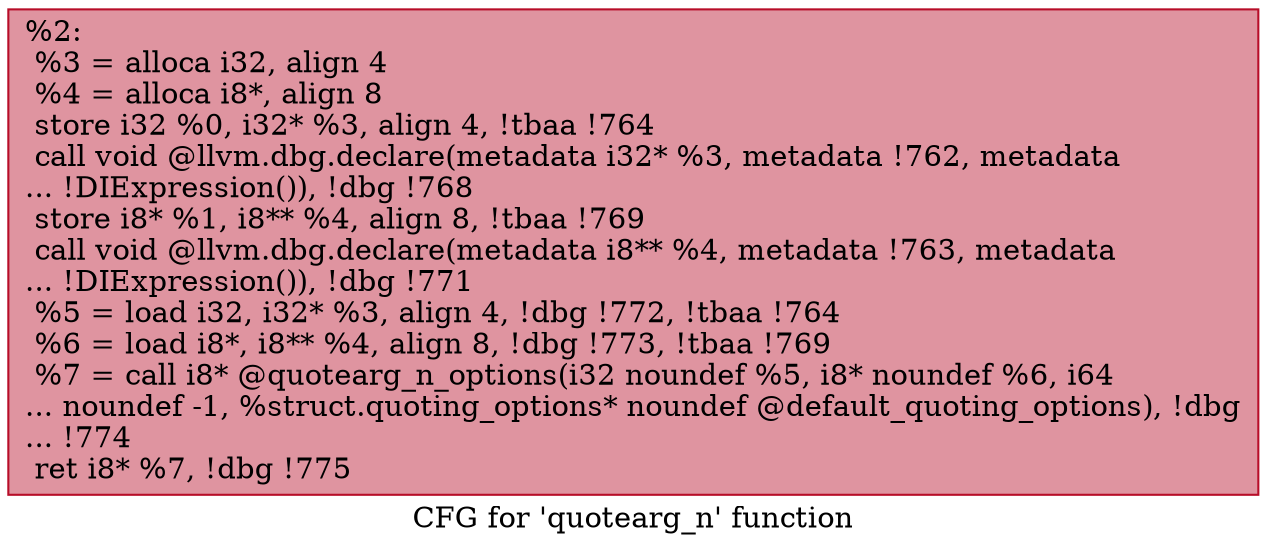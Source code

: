 digraph "CFG for 'quotearg_n' function" {
	label="CFG for 'quotearg_n' function";

	Node0x122cfc0 [shape=record,color="#b70d28ff", style=filled, fillcolor="#b70d2870",label="{%2:\l  %3 = alloca i32, align 4\l  %4 = alloca i8*, align 8\l  store i32 %0, i32* %3, align 4, !tbaa !764\l  call void @llvm.dbg.declare(metadata i32* %3, metadata !762, metadata\l... !DIExpression()), !dbg !768\l  store i8* %1, i8** %4, align 8, !tbaa !769\l  call void @llvm.dbg.declare(metadata i8** %4, metadata !763, metadata\l... !DIExpression()), !dbg !771\l  %5 = load i32, i32* %3, align 4, !dbg !772, !tbaa !764\l  %6 = load i8*, i8** %4, align 8, !dbg !773, !tbaa !769\l  %7 = call i8* @quotearg_n_options(i32 noundef %5, i8* noundef %6, i64\l... noundef -1, %struct.quoting_options* noundef @default_quoting_options), !dbg\l... !774\l  ret i8* %7, !dbg !775\l}"];
}
